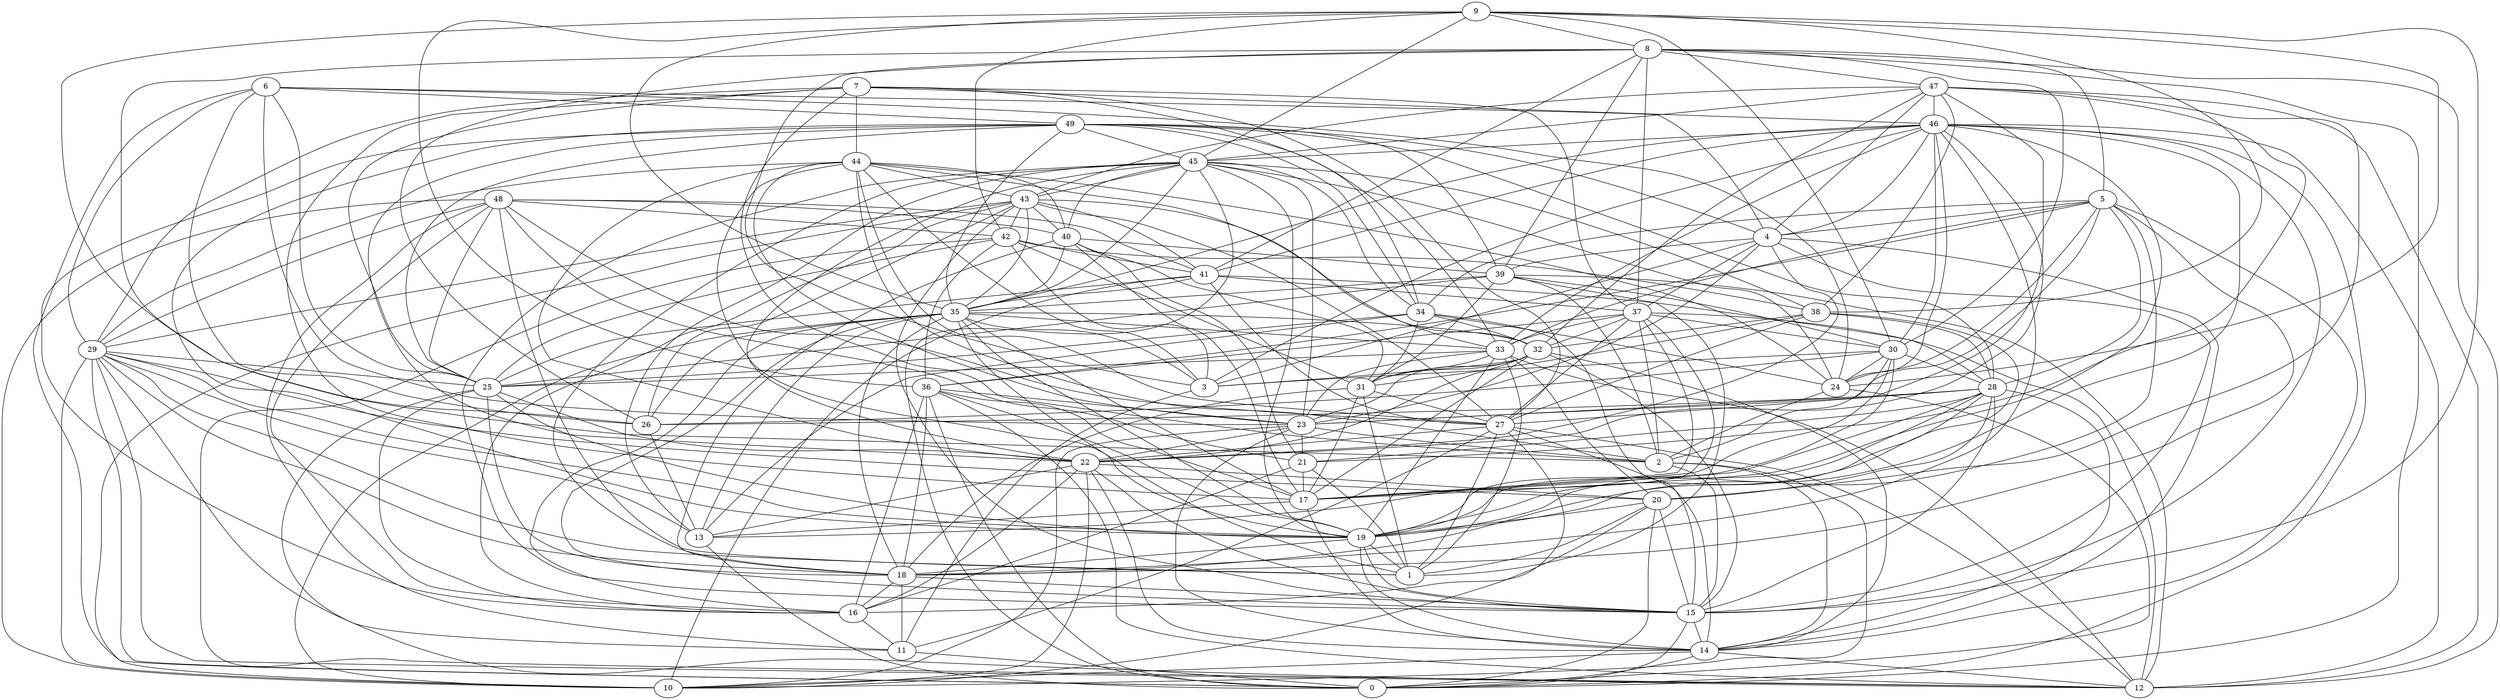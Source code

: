 digraph GG_graph {

subgraph G_graph {
edge [color = black]
"9" -> "26" [dir = none]
"9" -> "24" [dir = none]
"9" -> "42" [dir = none]
"9" -> "36" [dir = none]
"9" -> "30" [dir = none]
"43" -> "27" [dir = none]
"43" -> "10" [dir = none]
"43" -> "29" [dir = none]
"43" -> "42" [dir = none]
"43" -> "35" [dir = none]
"43" -> "26" [dir = none]
"49" -> "16" [dir = none]
"49" -> "28" [dir = none]
"49" -> "45" [dir = none]
"42" -> "41" [dir = none]
"42" -> "31" [dir = none]
"42" -> "12" [dir = none]
"42" -> "38" [dir = none]
"42" -> "3" [dir = none]
"5" -> "24" [dir = none]
"5" -> "19" [dir = none]
"5" -> "28" [dir = none]
"5" -> "14" [dir = none]
"5" -> "34" [dir = none]
"38" -> "27" [dir = none]
"38" -> "32" [dir = none]
"38" -> "19" [dir = none]
"29" -> "12" [dir = none]
"29" -> "19" [dir = none]
"29" -> "0" [dir = none]
"29" -> "10" [dir = none]
"19" -> "14" [dir = none]
"27" -> "1" [dir = none]
"27" -> "11" [dir = none]
"27" -> "14" [dir = none]
"27" -> "12" [dir = none]
"35" -> "16" [dir = none]
"35" -> "33" [dir = none]
"35" -> "32" [dir = none]
"35" -> "18" [dir = none]
"35" -> "3" [dir = none]
"35" -> "19" [dir = none]
"37" -> "13" [dir = none]
"37" -> "32" [dir = none]
"37" -> "27" [dir = none]
"37" -> "2" [dir = none]
"37" -> "36" [dir = none]
"37" -> "30" [dir = none]
"24" -> "2" [dir = none]
"7" -> "25" [dir = none]
"7" -> "2" [dir = none]
"7" -> "29" [dir = none]
"7" -> "34" [dir = none]
"7" -> "37" [dir = none]
"4" -> "37" [dir = none]
"4" -> "22" [dir = none]
"4" -> "14" [dir = none]
"46" -> "12" [dir = none]
"46" -> "4" [dir = none]
"46" -> "17" [dir = none]
"46" -> "24" [dir = none]
"46" -> "45" [dir = none]
"46" -> "3" [dir = none]
"46" -> "18" [dir = none]
"46" -> "33" [dir = none]
"46" -> "30" [dir = none]
"46" -> "22" [dir = none]
"41" -> "28" [dir = none]
"41" -> "10" [dir = none]
"41" -> "37" [dir = none]
"28" -> "23" [dir = none]
"28" -> "19" [dir = none]
"32" -> "23" [dir = none]
"32" -> "22" [dir = none]
"32" -> "15" [dir = none]
"32" -> "14" [dir = none]
"32" -> "17" [dir = none]
"6" -> "0" [dir = none]
"6" -> "24" [dir = none]
"6" -> "4" [dir = none]
"30" -> "19" [dir = none]
"30" -> "24" [dir = none]
"45" -> "40" [dir = none]
"45" -> "15" [dir = none]
"45" -> "0" [dir = none]
"45" -> "24" [dir = none]
"45" -> "35" [dir = none]
"45" -> "13" [dir = none]
"45" -> "22" [dir = none]
"22" -> "13" [dir = none]
"22" -> "16" [dir = none]
"22" -> "10" [dir = none]
"22" -> "15" [dir = none]
"15" -> "0" [dir = none]
"15" -> "14" [dir = none]
"13" -> "0" [dir = none]
"17" -> "13" [dir = none]
"40" -> "21" [dir = none]
"40" -> "39" [dir = none]
"40" -> "31" [dir = none]
"36" -> "18" [dir = none]
"36" -> "17" [dir = none]
"36" -> "0" [dir = none]
"8" -> "39" [dir = none]
"8" -> "26" [dir = none]
"8" -> "5" [dir = none]
"8" -> "0" [dir = none]
"8" -> "41" [dir = none]
"23" -> "14" [dir = none]
"23" -> "21" [dir = none]
"23" -> "2" [dir = none]
"23" -> "22" [dir = none]
"21" -> "1" [dir = none]
"21" -> "17" [dir = none]
"20" -> "1" [dir = none]
"20" -> "15" [dir = none]
"20" -> "10" [dir = none]
"44" -> "19" [dir = none]
"44" -> "29" [dir = none]
"44" -> "24" [dir = none]
"44" -> "40" [dir = none]
"44" -> "43" [dir = none]
"44" -> "33" [dir = none]
"11" -> "0" [dir = none]
"39" -> "12" [dir = none]
"39" -> "25" [dir = none]
"39" -> "30" [dir = none]
"39" -> "2" [dir = none]
"39" -> "35" [dir = none]
"39" -> "1" [dir = none]
"33" -> "31" [dir = none]
"33" -> "12" [dir = none]
"33" -> "20" [dir = none]
"33" -> "23" [dir = none]
"48" -> "1" [dir = none]
"48" -> "10" [dir = none]
"48" -> "21" [dir = none]
"48" -> "11" [dir = none]
"48" -> "27" [dir = none]
"25" -> "16" [dir = none]
"25" -> "22" [dir = none]
"34" -> "24" [dir = none]
"34" -> "15" [dir = none]
"47" -> "12" [dir = none]
"47" -> "43" [dir = none]
"47" -> "4" [dir = none]
"47" -> "21" [dir = none]
"14" -> "12" [dir = none]
"6" -> "23" [dir = none]
"8" -> "12" [dir = none]
"46" -> "15" [dir = none]
"49" -> "25" [dir = none]
"49" -> "22" [dir = none]
"35" -> "15" [dir = none]
"6" -> "25" [dir = none]
"36" -> "19" [dir = none]
"29" -> "25" [dir = none]
"31" -> "27" [dir = none]
"23" -> "10" [dir = none]
"42" -> "25" [dir = none]
"47" -> "38" [dir = none]
"47" -> "45" [dir = none]
"40" -> "18" [dir = none]
"25" -> "19" [dir = none]
"48" -> "16" [dir = none]
"43" -> "40" [dir = none]
"39" -> "31" [dir = none]
"47" -> "27" [dir = none]
"17" -> "14" [dir = none]
"4" -> "15" [dir = none]
"8" -> "3" [dir = none]
"27" -> "22" [dir = none]
"5" -> "4" [dir = none]
"48" -> "42" [dir = none]
"44" -> "3" [dir = none]
"43" -> "16" [dir = none]
"41" -> "25" [dir = none]
"7" -> "44" [dir = none]
"34" -> "31" [dir = none]
"25" -> "12" [dir = none]
"45" -> "19" [dir = none]
"35" -> "10" [dir = none]
"40" -> "17" [dir = none]
"8" -> "30" [dir = none]
"28" -> "17" [dir = none]
"49" -> "4" [dir = none]
"30" -> "3" [dir = none]
"46" -> "41" [dir = none]
"28" -> "18" [dir = none]
"37" -> "33" [dir = none]
"35" -> "1" [dir = none]
"48" -> "40" [dir = none]
"49" -> "34" [dir = none]
"9" -> "38" [dir = none]
"18" -> "16" [dir = none]
"9" -> "8" [dir = none]
"49" -> "35" [dir = none]
"33" -> "19" [dir = none]
"44" -> "23" [dir = none]
"47" -> "32" [dir = none]
"34" -> "25" [dir = none]
"31" -> "1" [dir = none]
"21" -> "16" [dir = none]
"18" -> "15" [dir = none]
"4" -> "39" [dir = none]
"35" -> "13" [dir = none]
"47" -> "46" [dir = none]
"25" -> "18" [dir = none]
"20" -> "19" [dir = none]
"28" -> "20" [dir = none]
"6" -> "29" [dir = none]
"5" -> "23" [dir = none]
"16" -> "11" [dir = none]
"49" -> "33" [dir = none]
"38" -> "28" [dir = none]
"33" -> "1" [dir = none]
"7" -> "17" [dir = none]
"32" -> "31" [dir = none]
"43" -> "32" [dir = none]
"28" -> "21" [dir = none]
"2" -> "15" [dir = none]
"24" -> "0" [dir = none]
"8" -> "2" [dir = none]
"45" -> "43" [dir = none]
"4" -> "23" [dir = none]
"4" -> "3" [dir = none]
"22" -> "20" [dir = none]
"2" -> "14" [dir = none]
"30" -> "2" [dir = none]
"42" -> "36" [dir = none]
"47" -> "20" [dir = none]
"43" -> "15" [dir = none]
"36" -> "23" [dir = none]
"37" -> "12" [dir = none]
"32" -> "3" [dir = none]
"48" -> "29" [dir = none]
"7" -> "27" [dir = none]
"40" -> "35" [dir = none]
"2" -> "10" [dir = none]
"37" -> "17" [dir = none]
"9" -> "35" [dir = none]
"19" -> "15" [dir = none]
"8" -> "47" [dir = none]
"49" -> "39" [dir = none]
"44" -> "2" [dir = none]
"34" -> "13" [dir = none]
"49" -> "19" [dir = none]
"43" -> "41" [dir = none]
"8" -> "37" [dir = none]
"28" -> "14" [dir = none]
"31" -> "17" [dir = none]
"6" -> "49" [dir = none]
"38" -> "31" [dir = none]
"30" -> "17" [dir = none]
"34" -> "32" [dir = none]
"30" -> "26" [dir = none]
"45" -> "34" [dir = none]
"31" -> "18" [dir = none]
"22" -> "14" [dir = none]
"28" -> "26" [dir = none]
"33" -> "25" [dir = none]
"48" -> "41" [dir = none]
"5" -> "18" [dir = none]
"29" -> "20" [dir = none]
"45" -> "23" [dir = none]
"9" -> "15" [dir = none]
"5" -> "36" [dir = none]
"41" -> "27" [dir = none]
"46" -> "0" [dir = none]
"44" -> "27" [dir = none]
"29" -> "13" [dir = none]
"19" -> "1" [dir = none]
"46" -> "19" [dir = none]
"29" -> "11" [dir = none]
"36" -> "12" [dir = none]
"41" -> "35" [dir = none]
"48" -> "25" [dir = none]
"46" -> "35" [dir = none]
"19" -> "18" [dir = none]
"45" -> "18" [dir = none]
"20" -> "0" [dir = none]
"35" -> "26" [dir = none]
"3" -> "11" [dir = none]
"28" -> "15" [dir = none]
"35" -> "17" [dir = none]
"9" -> "45" [dir = none]
"26" -> "13" [dir = none]
"7" -> "46" [dir = none]
"14" -> "10" [dir = none]
"27" -> "16" [dir = none]
"29" -> "1" [dir = none]
"29" -> "18" [dir = none]
"14" -> "0" [dir = none]
"6" -> "26" [dir = none]
"5" -> "33" [dir = none]
"45" -> "38" [dir = none]
"30" -> "28" [dir = none]
"44" -> "22" [dir = none]
"36" -> "16" [dir = none]
"18" -> "11" [dir = none]
}

}
